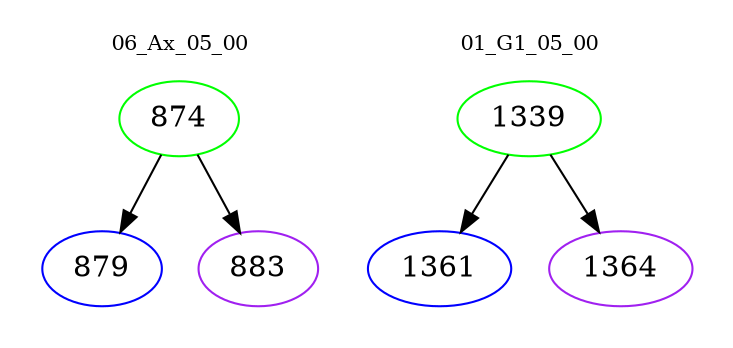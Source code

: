 digraph{
subgraph cluster_0 {
color = white
label = "06_Ax_05_00";
fontsize=10;
T0_874 [label="874", color="green"]
T0_874 -> T0_879 [color="black"]
T0_879 [label="879", color="blue"]
T0_874 -> T0_883 [color="black"]
T0_883 [label="883", color="purple"]
}
subgraph cluster_1 {
color = white
label = "01_G1_05_00";
fontsize=10;
T1_1339 [label="1339", color="green"]
T1_1339 -> T1_1361 [color="black"]
T1_1361 [label="1361", color="blue"]
T1_1339 -> T1_1364 [color="black"]
T1_1364 [label="1364", color="purple"]
}
}
